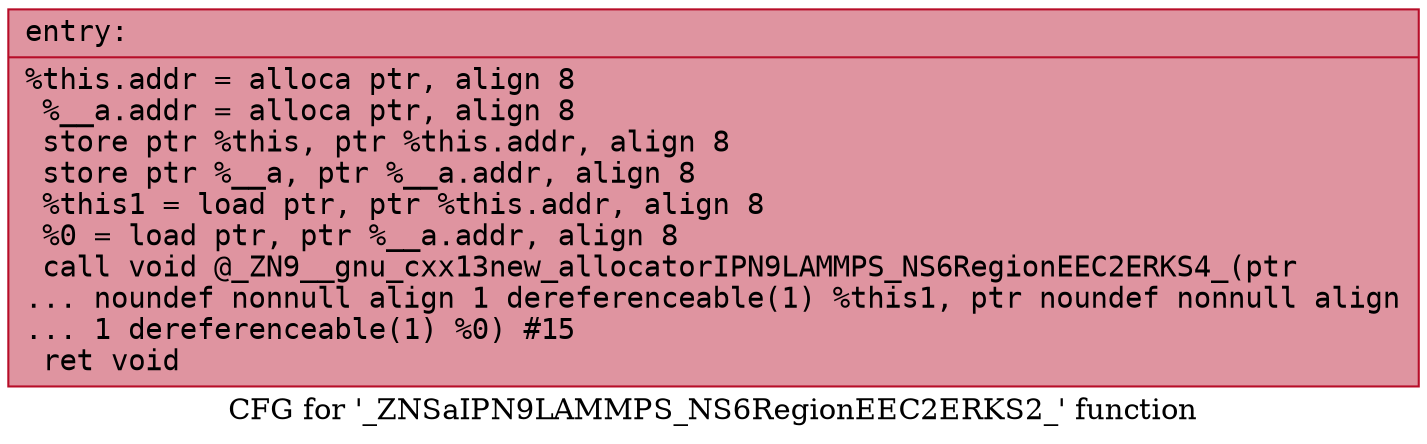 digraph "CFG for '_ZNSaIPN9LAMMPS_NS6RegionEEC2ERKS2_' function" {
	label="CFG for '_ZNSaIPN9LAMMPS_NS6RegionEEC2ERKS2_' function";

	Node0x561837fa1a20 [shape=record,color="#b70d28ff", style=filled, fillcolor="#b70d2870" fontname="Courier",label="{entry:\l|  %this.addr = alloca ptr, align 8\l  %__a.addr = alloca ptr, align 8\l  store ptr %this, ptr %this.addr, align 8\l  store ptr %__a, ptr %__a.addr, align 8\l  %this1 = load ptr, ptr %this.addr, align 8\l  %0 = load ptr, ptr %__a.addr, align 8\l  call void @_ZN9__gnu_cxx13new_allocatorIPN9LAMMPS_NS6RegionEEC2ERKS4_(ptr\l... noundef nonnull align 1 dereferenceable(1) %this1, ptr noundef nonnull align\l... 1 dereferenceable(1) %0) #15\l  ret void\l}"];
}
